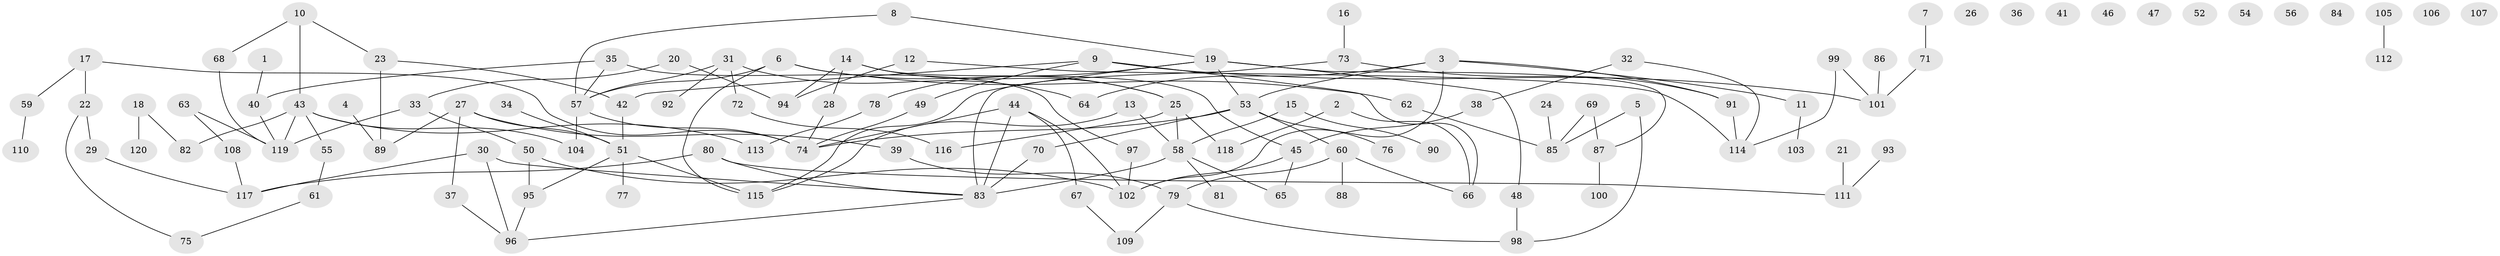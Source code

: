 // coarse degree distribution, {1: 0.18055555555555555, 3: 0.1527777777777778, 7: 0.041666666666666664, 2: 0.20833333333333334, 4: 0.125, 8: 0.027777777777777776, 6: 0.06944444444444445, 10: 0.013888888888888888, 0: 0.16666666666666666, 5: 0.013888888888888888}
// Generated by graph-tools (version 1.1) at 2025/16/03/04/25 18:16:33]
// undirected, 120 vertices, 146 edges
graph export_dot {
graph [start="1"]
  node [color=gray90,style=filled];
  1;
  2;
  3;
  4;
  5;
  6;
  7;
  8;
  9;
  10;
  11;
  12;
  13;
  14;
  15;
  16;
  17;
  18;
  19;
  20;
  21;
  22;
  23;
  24;
  25;
  26;
  27;
  28;
  29;
  30;
  31;
  32;
  33;
  34;
  35;
  36;
  37;
  38;
  39;
  40;
  41;
  42;
  43;
  44;
  45;
  46;
  47;
  48;
  49;
  50;
  51;
  52;
  53;
  54;
  55;
  56;
  57;
  58;
  59;
  60;
  61;
  62;
  63;
  64;
  65;
  66;
  67;
  68;
  69;
  70;
  71;
  72;
  73;
  74;
  75;
  76;
  77;
  78;
  79;
  80;
  81;
  82;
  83;
  84;
  85;
  86;
  87;
  88;
  89;
  90;
  91;
  92;
  93;
  94;
  95;
  96;
  97;
  98;
  99;
  100;
  101;
  102;
  103;
  104;
  105;
  106;
  107;
  108;
  109;
  110;
  111;
  112;
  113;
  114;
  115;
  116;
  117;
  118;
  119;
  120;
  1 -- 40;
  2 -- 66;
  2 -- 118;
  3 -- 11;
  3 -- 53;
  3 -- 64;
  3 -- 91;
  3 -- 102;
  4 -- 89;
  5 -- 85;
  5 -- 98;
  6 -- 25;
  6 -- 57;
  6 -- 62;
  6 -- 115;
  7 -- 71;
  8 -- 19;
  8 -- 57;
  9 -- 42;
  9 -- 49;
  9 -- 66;
  9 -- 101;
  10 -- 23;
  10 -- 43;
  10 -- 68;
  11 -- 103;
  12 -- 94;
  12 -- 114;
  13 -- 58;
  13 -- 115;
  14 -- 25;
  14 -- 28;
  14 -- 45;
  14 -- 94;
  15 -- 58;
  15 -- 90;
  16 -- 73;
  17 -- 22;
  17 -- 59;
  17 -- 74;
  18 -- 82;
  18 -- 120;
  19 -- 48;
  19 -- 53;
  19 -- 78;
  19 -- 87;
  19 -- 115;
  20 -- 33;
  20 -- 94;
  21 -- 111;
  22 -- 29;
  22 -- 75;
  23 -- 42;
  23 -- 89;
  24 -- 85;
  25 -- 58;
  25 -- 116;
  25 -- 118;
  27 -- 37;
  27 -- 39;
  27 -- 51;
  27 -- 89;
  28 -- 74;
  29 -- 117;
  30 -- 83;
  30 -- 96;
  30 -- 117;
  31 -- 57;
  31 -- 64;
  31 -- 72;
  31 -- 92;
  32 -- 38;
  32 -- 114;
  33 -- 50;
  33 -- 119;
  34 -- 51;
  35 -- 40;
  35 -- 57;
  35 -- 97;
  37 -- 96;
  38 -- 45;
  39 -- 79;
  40 -- 119;
  42 -- 51;
  43 -- 55;
  43 -- 82;
  43 -- 104;
  43 -- 113;
  43 -- 119;
  44 -- 67;
  44 -- 74;
  44 -- 83;
  44 -- 102;
  45 -- 65;
  45 -- 102;
  48 -- 98;
  49 -- 74;
  50 -- 95;
  50 -- 102;
  51 -- 77;
  51 -- 95;
  51 -- 115;
  53 -- 60;
  53 -- 70;
  53 -- 74;
  53 -- 76;
  55 -- 61;
  57 -- 74;
  57 -- 104;
  58 -- 65;
  58 -- 81;
  58 -- 83;
  59 -- 110;
  60 -- 66;
  60 -- 79;
  60 -- 88;
  61 -- 75;
  62 -- 85;
  63 -- 108;
  63 -- 119;
  67 -- 109;
  68 -- 119;
  69 -- 85;
  69 -- 87;
  70 -- 83;
  71 -- 101;
  72 -- 116;
  73 -- 83;
  73 -- 91;
  78 -- 113;
  79 -- 98;
  79 -- 109;
  80 -- 83;
  80 -- 111;
  80 -- 117;
  83 -- 96;
  86 -- 101;
  87 -- 100;
  91 -- 114;
  93 -- 111;
  95 -- 96;
  97 -- 102;
  99 -- 101;
  99 -- 114;
  105 -- 112;
  108 -- 117;
}
